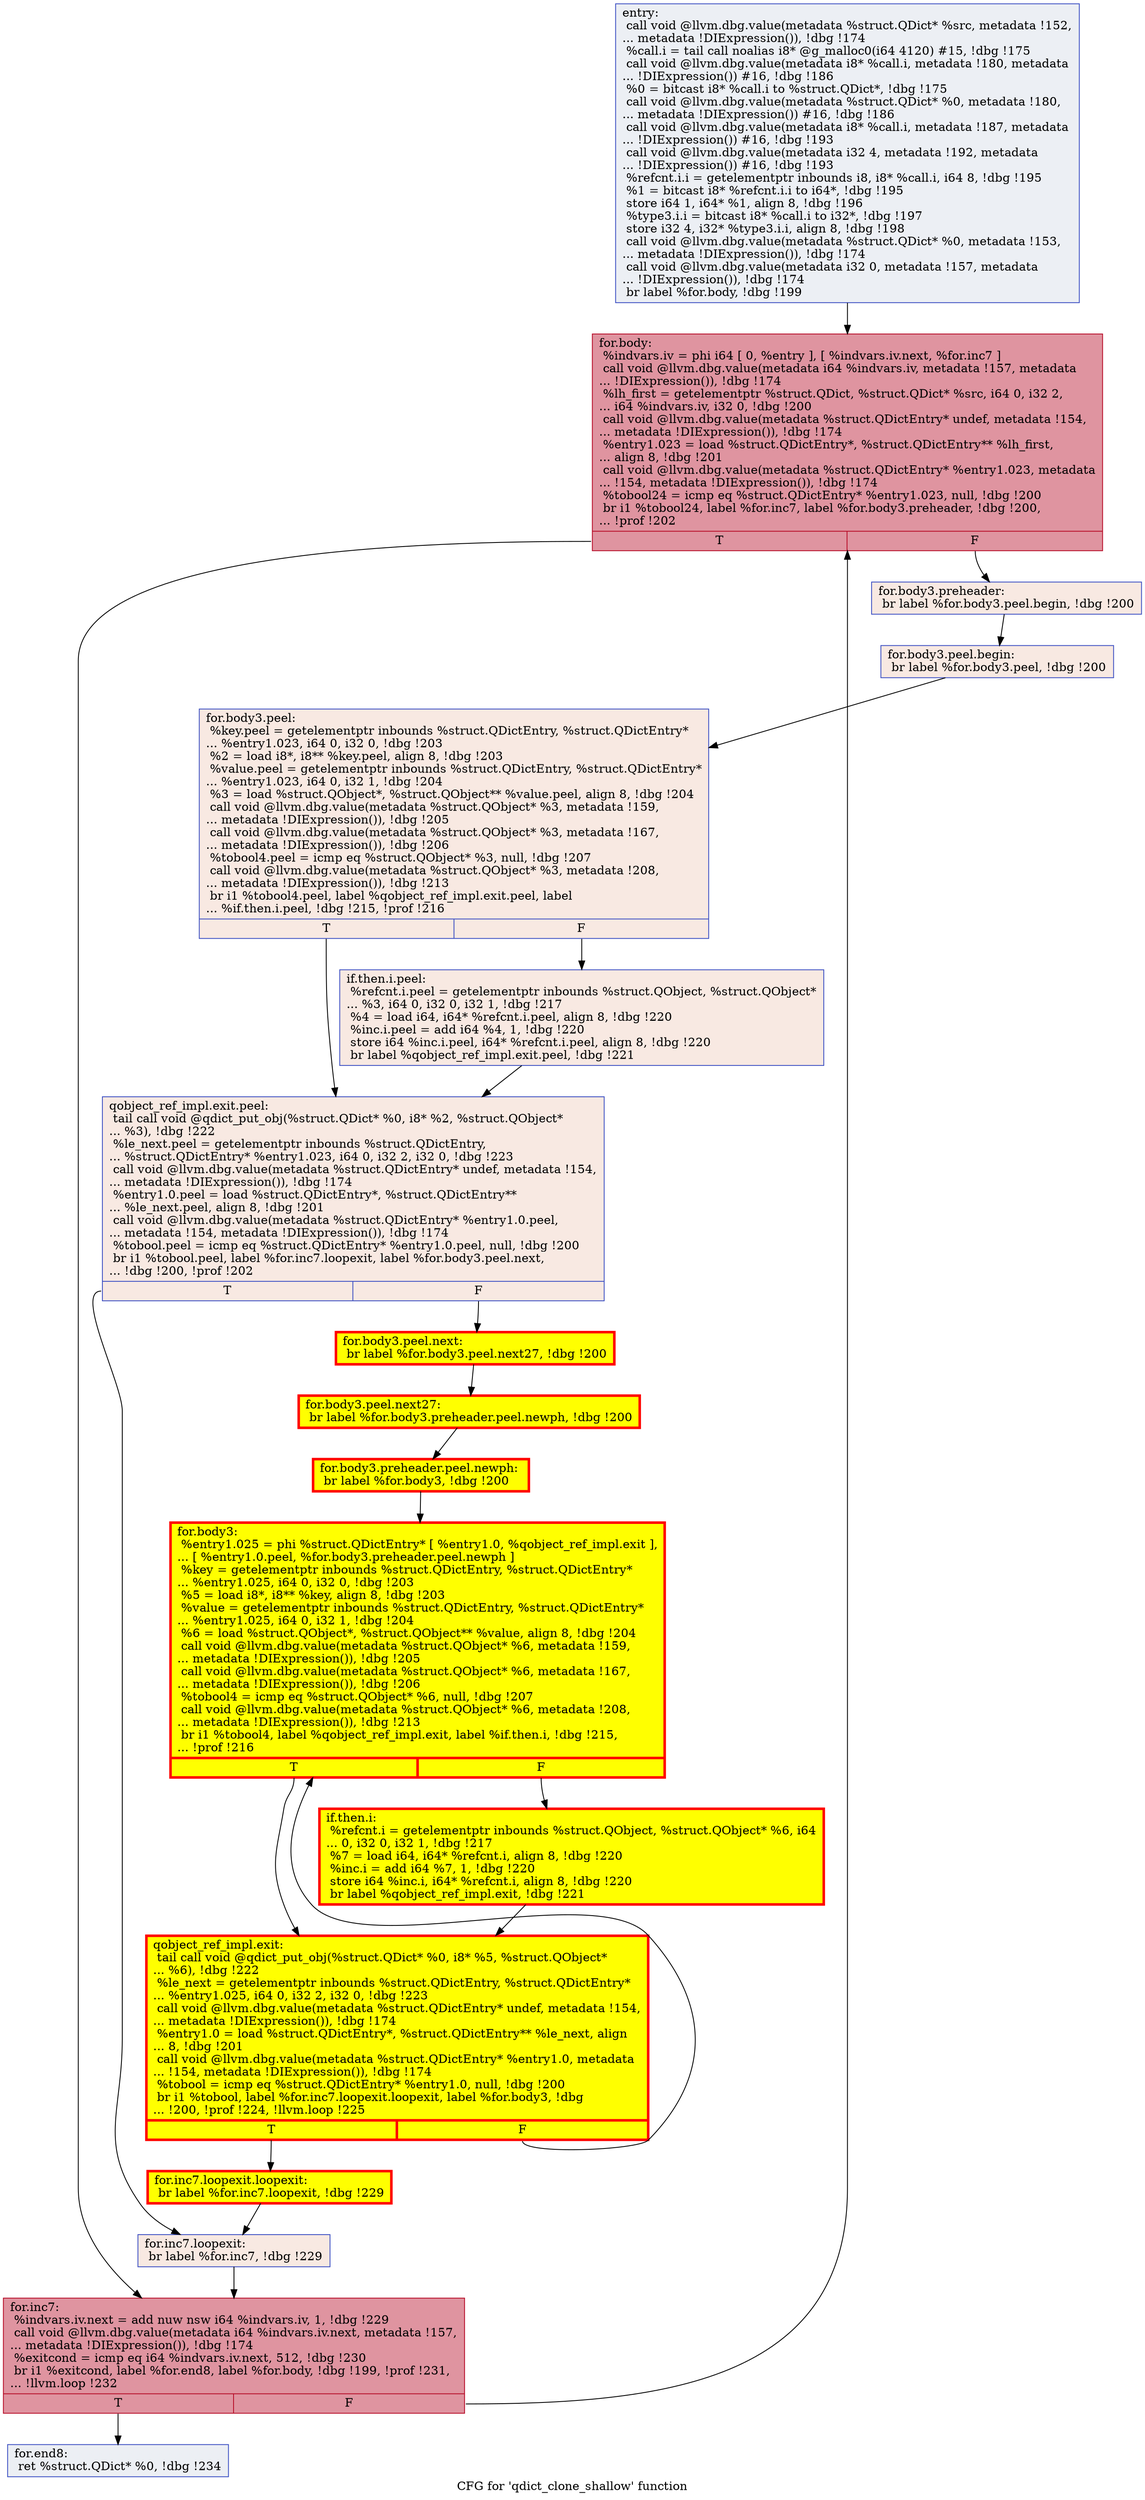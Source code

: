 digraph "CFG for 'qdict_clone_shallow' function" {
	label="CFG for 'qdict_clone_shallow' function";

	Node0x55e9cc5fd330 [shape=record,color="#3d50c3ff", style=filled, fillcolor="#d4dbe670",label="{entry:\l  call void @llvm.dbg.value(metadata %struct.QDict* %src, metadata !152,\l... metadata !DIExpression()), !dbg !174\l  %call.i = tail call noalias i8* @g_malloc0(i64 4120) #15, !dbg !175\l  call void @llvm.dbg.value(metadata i8* %call.i, metadata !180, metadata\l... !DIExpression()) #16, !dbg !186\l  %0 = bitcast i8* %call.i to %struct.QDict*, !dbg !175\l  call void @llvm.dbg.value(metadata %struct.QDict* %0, metadata !180,\l... metadata !DIExpression()) #16, !dbg !186\l  call void @llvm.dbg.value(metadata i8* %call.i, metadata !187, metadata\l... !DIExpression()) #16, !dbg !193\l  call void @llvm.dbg.value(metadata i32 4, metadata !192, metadata\l... !DIExpression()) #16, !dbg !193\l  %refcnt.i.i = getelementptr inbounds i8, i8* %call.i, i64 8, !dbg !195\l  %1 = bitcast i8* %refcnt.i.i to i64*, !dbg !195\l  store i64 1, i64* %1, align 8, !dbg !196\l  %type3.i.i = bitcast i8* %call.i to i32*, !dbg !197\l  store i32 4, i32* %type3.i.i, align 8, !dbg !198\l  call void @llvm.dbg.value(metadata %struct.QDict* %0, metadata !153,\l... metadata !DIExpression()), !dbg !174\l  call void @llvm.dbg.value(metadata i32 0, metadata !157, metadata\l... !DIExpression()), !dbg !174\l  br label %for.body, !dbg !199\l}"];
	Node0x55e9cc5fd330 -> Node0x55e9cc60a890;
	Node0x55e9cc60a890 [shape=record,color="#b70d28ff", style=filled, fillcolor="#b70d2870",label="{for.body:                                         \l  %indvars.iv = phi i64 [ 0, %entry ], [ %indvars.iv.next, %for.inc7 ]\l  call void @llvm.dbg.value(metadata i64 %indvars.iv, metadata !157, metadata\l... !DIExpression()), !dbg !174\l  %lh_first = getelementptr %struct.QDict, %struct.QDict* %src, i64 0, i32 2,\l... i64 %indvars.iv, i32 0, !dbg !200\l  call void @llvm.dbg.value(metadata %struct.QDictEntry* undef, metadata !154,\l... metadata !DIExpression()), !dbg !174\l  %entry1.023 = load %struct.QDictEntry*, %struct.QDictEntry** %lh_first,\l... align 8, !dbg !201\l  call void @llvm.dbg.value(metadata %struct.QDictEntry* %entry1.023, metadata\l... !154, metadata !DIExpression()), !dbg !174\l  %tobool24 = icmp eq %struct.QDictEntry* %entry1.023, null, !dbg !200\l  br i1 %tobool24, label %for.inc7, label %for.body3.preheader, !dbg !200,\l... !prof !202\l|{<s0>T|<s1>F}}"];
	Node0x55e9cc60a890:s0 -> Node0x55e9cc60a7e0;
	Node0x55e9cc60a890:s1 -> Node0x55e9cc7c4950;
	Node0x55e9cc7c4950 [shape=record,color="#3d50c3ff", style=filled, fillcolor="#efcebd70",label="{for.body3.preheader:                              \l  br label %for.body3.peel.begin, !dbg !200\l}"];
	Node0x55e9cc7c4950 -> Node0x55e9cc7c6100;
	Node0x55e9cc7c6100 [shape=record,color="#3d50c3ff", style=filled, fillcolor="#efcebd70",label="{for.body3.peel.begin:                             \l  br label %for.body3.peel, !dbg !200\l}"];
	Node0x55e9cc7c6100 -> Node0x55e9cc7c3ea0;
	Node0x55e9cc7c3ea0 [shape=record,color="#3d50c3ff", style=filled, fillcolor="#efcebd70",label="{for.body3.peel:                                   \l  %key.peel = getelementptr inbounds %struct.QDictEntry, %struct.QDictEntry*\l... %entry1.023, i64 0, i32 0, !dbg !203\l  %2 = load i8*, i8** %key.peel, align 8, !dbg !203\l  %value.peel = getelementptr inbounds %struct.QDictEntry, %struct.QDictEntry*\l... %entry1.023, i64 0, i32 1, !dbg !204\l  %3 = load %struct.QObject*, %struct.QObject** %value.peel, align 8, !dbg !204\l  call void @llvm.dbg.value(metadata %struct.QObject* %3, metadata !159,\l... metadata !DIExpression()), !dbg !205\l  call void @llvm.dbg.value(metadata %struct.QObject* %3, metadata !167,\l... metadata !DIExpression()), !dbg !206\l  %tobool4.peel = icmp eq %struct.QObject* %3, null, !dbg !207\l  call void @llvm.dbg.value(metadata %struct.QObject* %3, metadata !208,\l... metadata !DIExpression()), !dbg !213\l  br i1 %tobool4.peel, label %qobject_ref_impl.exit.peel, label\l... %if.then.i.peel, !dbg !215, !prof !216\l|{<s0>T|<s1>F}}"];
	Node0x55e9cc7c3ea0:s0 -> Node0x55e9cc7af240;
	Node0x55e9cc7c3ea0:s1 -> Node0x55e9cc7af080;
	Node0x55e9cc7af080 [shape=record,color="#3d50c3ff", style=filled, fillcolor="#efcebd70",label="{if.then.i.peel:                                   \l  %refcnt.i.peel = getelementptr inbounds %struct.QObject, %struct.QObject*\l... %3, i64 0, i32 0, i32 1, !dbg !217\l  %4 = load i64, i64* %refcnt.i.peel, align 8, !dbg !220\l  %inc.i.peel = add i64 %4, 1, !dbg !220\l  store i64 %inc.i.peel, i64* %refcnt.i.peel, align 8, !dbg !220\l  br label %qobject_ref_impl.exit.peel, !dbg !221\l}"];
	Node0x55e9cc7af080 -> Node0x55e9cc7af240;
	Node0x55e9cc7af240 [shape=record,color="#3d50c3ff", style=filled, fillcolor="#efcebd70",label="{qobject_ref_impl.exit.peel:                       \l  tail call void @qdict_put_obj(%struct.QDict* %0, i8* %2, %struct.QObject*\l... %3), !dbg !222\l  %le_next.peel = getelementptr inbounds %struct.QDictEntry,\l... %struct.QDictEntry* %entry1.023, i64 0, i32 2, i32 0, !dbg !223\l  call void @llvm.dbg.value(metadata %struct.QDictEntry* undef, metadata !154,\l... metadata !DIExpression()), !dbg !174\l  %entry1.0.peel = load %struct.QDictEntry*, %struct.QDictEntry**\l... %le_next.peel, align 8, !dbg !201\l  call void @llvm.dbg.value(metadata %struct.QDictEntry* %entry1.0.peel,\l... metadata !154, metadata !DIExpression()), !dbg !174\l  %tobool.peel = icmp eq %struct.QDictEntry* %entry1.0.peel, null, !dbg !200\l  br i1 %tobool.peel, label %for.inc7.loopexit, label %for.body3.peel.next,\l... !dbg !200, !prof !202\l|{<s0>T|<s1>F}}"];
	Node0x55e9cc7af240:s0 -> Node0x55e9cc7c6620;
	Node0x55e9cc7af240:s1 -> Node0x55e9cc6358e0;
	Node0x55e9cc6358e0 [shape=record,penwidth=3.0, style="filled", color="red", fillcolor="yellow",label="{for.body3.peel.next:                              \l  br label %for.body3.peel.next27, !dbg !200\l}"];
	Node0x55e9cc6358e0 -> Node0x55e9cc7aee90;
	Node0x55e9cc7aee90 [shape=record,penwidth=3.0, style="filled", color="red", fillcolor="yellow",label="{for.body3.peel.next27:                            \l  br label %for.body3.preheader.peel.newph, !dbg !200\l}"];
	Node0x55e9cc7aee90 -> Node0x55e9cc7c3de0;
	Node0x55e9cc7c3de0 [shape=record,penwidth=3.0, style="filled", color="red", fillcolor="yellow",label="{for.body3.preheader.peel.newph:                   \l  br label %for.body3, !dbg !200\l}"];
	Node0x55e9cc7c3de0 -> Node0x55e9cc60b620;
	Node0x55e9cc60b620 [shape=record,penwidth=3.0, style="filled", color="red", fillcolor="yellow",label="{for.body3:                                        \l  %entry1.025 = phi %struct.QDictEntry* [ %entry1.0, %qobject_ref_impl.exit ],\l... [ %entry1.0.peel, %for.body3.preheader.peel.newph ]\l  %key = getelementptr inbounds %struct.QDictEntry, %struct.QDictEntry*\l... %entry1.025, i64 0, i32 0, !dbg !203\l  %5 = load i8*, i8** %key, align 8, !dbg !203\l  %value = getelementptr inbounds %struct.QDictEntry, %struct.QDictEntry*\l... %entry1.025, i64 0, i32 1, !dbg !204\l  %6 = load %struct.QObject*, %struct.QObject** %value, align 8, !dbg !204\l  call void @llvm.dbg.value(metadata %struct.QObject* %6, metadata !159,\l... metadata !DIExpression()), !dbg !205\l  call void @llvm.dbg.value(metadata %struct.QObject* %6, metadata !167,\l... metadata !DIExpression()), !dbg !206\l  %tobool4 = icmp eq %struct.QObject* %6, null, !dbg !207\l  call void @llvm.dbg.value(metadata %struct.QObject* %6, metadata !208,\l... metadata !DIExpression()), !dbg !213\l  br i1 %tobool4, label %qobject_ref_impl.exit, label %if.then.i, !dbg !215,\l... !prof !216\l|{<s0>T|<s1>F}}"];
	Node0x55e9cc60b620:s0 -> Node0x55e9cc4e57e0;
	Node0x55e9cc60b620:s1 -> Node0x55e9cc646f80;
	Node0x55e9cc646f80 [shape=record,penwidth=3.0, style="filled", color="red", fillcolor="yellow",label="{if.then.i:                                        \l  %refcnt.i = getelementptr inbounds %struct.QObject, %struct.QObject* %6, i64\l... 0, i32 0, i32 1, !dbg !217\l  %7 = load i64, i64* %refcnt.i, align 8, !dbg !220\l  %inc.i = add i64 %7, 1, !dbg !220\l  store i64 %inc.i, i64* %refcnt.i, align 8, !dbg !220\l  br label %qobject_ref_impl.exit, !dbg !221\l}"];
	Node0x55e9cc646f80 -> Node0x55e9cc4e57e0;
	Node0x55e9cc4e57e0 [shape=record,penwidth=3.0, style="filled", color="red", fillcolor="yellow",label="{qobject_ref_impl.exit:                            \l  tail call void @qdict_put_obj(%struct.QDict* %0, i8* %5, %struct.QObject*\l... %6), !dbg !222\l  %le_next = getelementptr inbounds %struct.QDictEntry, %struct.QDictEntry*\l... %entry1.025, i64 0, i32 2, i32 0, !dbg !223\l  call void @llvm.dbg.value(metadata %struct.QDictEntry* undef, metadata !154,\l... metadata !DIExpression()), !dbg !174\l  %entry1.0 = load %struct.QDictEntry*, %struct.QDictEntry** %le_next, align\l... 8, !dbg !201\l  call void @llvm.dbg.value(metadata %struct.QDictEntry* %entry1.0, metadata\l... !154, metadata !DIExpression()), !dbg !174\l  %tobool = icmp eq %struct.QDictEntry* %entry1.0, null, !dbg !200\l  br i1 %tobool, label %for.inc7.loopexit.loopexit, label %for.body3, !dbg\l... !200, !prof !224, !llvm.loop !225\l|{<s0>T|<s1>F}}"];
	Node0x55e9cc4e57e0:s0 -> Node0x55e9cc7c3790;
	Node0x55e9cc4e57e0:s1 -> Node0x55e9cc60b620;
	Node0x55e9cc7c3790 [shape=record,penwidth=3.0, style="filled", color="red", fillcolor="yellow",label="{for.inc7.loopexit.loopexit:                       \l  br label %for.inc7.loopexit, !dbg !229\l}"];
	Node0x55e9cc7c3790 -> Node0x55e9cc7c6620;
	Node0x55e9cc7c6620 [shape=record,color="#3d50c3ff", style=filled, fillcolor="#efcebd70",label="{for.inc7.loopexit:                                \l  br label %for.inc7, !dbg !229\l}"];
	Node0x55e9cc7c6620 -> Node0x55e9cc60a7e0;
	Node0x55e9cc60a7e0 [shape=record,color="#b70d28ff", style=filled, fillcolor="#b70d2870",label="{for.inc7:                                         \l  %indvars.iv.next = add nuw nsw i64 %indvars.iv, 1, !dbg !229\l  call void @llvm.dbg.value(metadata i64 %indvars.iv.next, metadata !157,\l... metadata !DIExpression()), !dbg !174\l  %exitcond = icmp eq i64 %indvars.iv.next, 512, !dbg !230\l  br i1 %exitcond, label %for.end8, label %for.body, !dbg !199, !prof !231,\l... !llvm.loop !232\l|{<s0>T|<s1>F}}"];
	Node0x55e9cc60a7e0:s0 -> Node0x55e9cc60a470;
	Node0x55e9cc60a7e0:s1 -> Node0x55e9cc60a890;
	Node0x55e9cc60a470 [shape=record,color="#3d50c3ff", style=filled, fillcolor="#d4dbe670",label="{for.end8:                                         \l  ret %struct.QDict* %0, !dbg !234\l}"];
}
